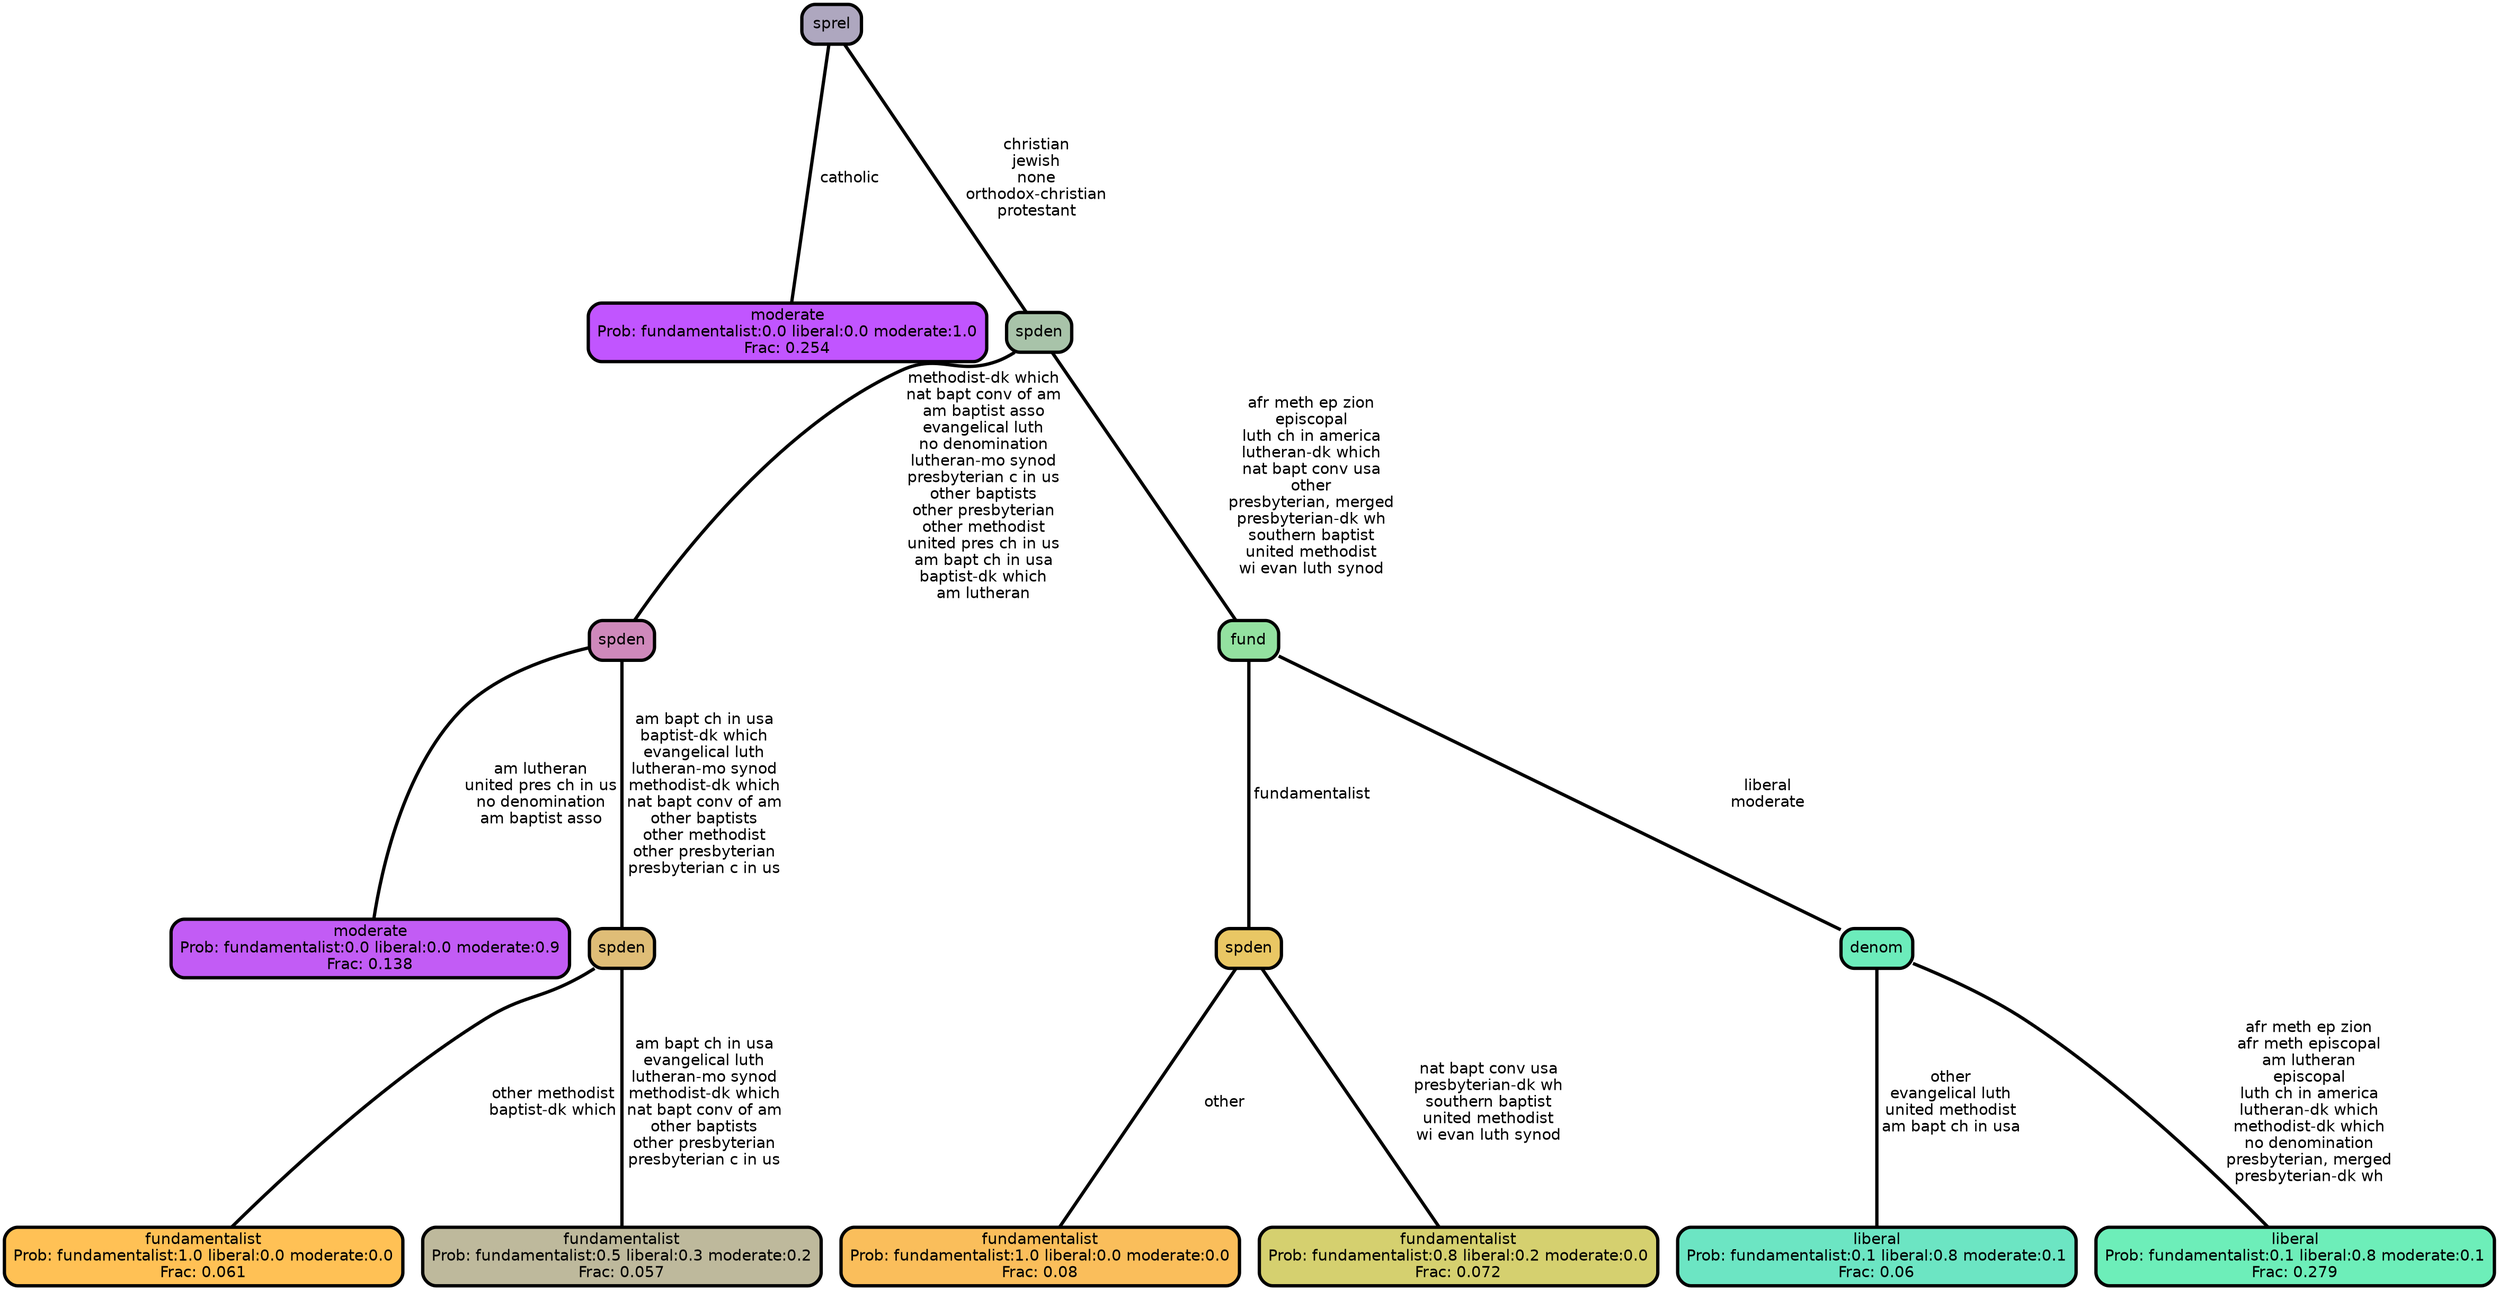 graph Tree {
node [shape=box, style="filled, rounded",color="black",penwidth="3",fontcolor="black",                 fontname=helvetica] ;
graph [ranksep="0 equally", splines=straight,                 bgcolor=transparent, dpi=200] ;
edge [fontname=helvetica, color=black] ;
0 [label="moderate
Prob: fundamentalist:0.0 liberal:0.0 moderate:1.0
Frac: 0.254", fillcolor="#c155ff"] ;
1 [label="sprel", fillcolor="#aea7bf"] ;
2 [label="moderate
Prob: fundamentalist:0.0 liberal:0.0 moderate:0.9
Frac: 0.138", fillcolor="#c25cf5"] ;
3 [label="spden", fillcolor="#cf89bb"] ;
4 [label="fundamentalist
Prob: fundamentalist:1.0 liberal:0.0 moderate:0.0
Frac: 0.061", fillcolor="#ffc155"] ;
5 [label="spden", fillcolor="#dfbd77"] ;
6 [label="fundamentalist
Prob: fundamentalist:0.5 liberal:0.3 moderate:0.2
Frac: 0.057", fillcolor="#beb99c"] ;
7 [label="spden", fillcolor="#a8c3a9"] ;
8 [label="fundamentalist
Prob: fundamentalist:1.0 liberal:0.0 moderate:0.0
Frac: 0.08", fillcolor="#fabe5b"] ;
9 [label="spden", fillcolor="#e9c764"] ;
10 [label="fundamentalist
Prob: fundamentalist:0.8 liberal:0.2 moderate:0.0
Frac: 0.072", fillcolor="#d5d06f"] ;
11 [label="fund", fillcolor="#93e1a0"] ;
12 [label="liberal
Prob: fundamentalist:0.1 liberal:0.8 moderate:0.1
Frac: 0.06", fillcolor="#6ce5c3"] ;
13 [label="denom", fillcolor="#6cecbb"] ;
14 [label="liberal
Prob: fundamentalist:0.1 liberal:0.8 moderate:0.1
Frac: 0.279", fillcolor="#6deeb9"] ;
1 -- 0 [label=" catholic",penwidth=3] ;
1 -- 7 [label=" christian\n jewish\n none\n orthodox-christian\n protestant",penwidth=3] ;
3 -- 2 [label=" am lutheran\n united pres ch in us\n no denomination\n am baptist asso",penwidth=3] ;
3 -- 5 [label=" am bapt ch in usa\n baptist-dk which\n evangelical luth\n lutheran-mo synod\n methodist-dk which\n nat bapt conv of am\n other baptists\n other methodist\n other presbyterian\n presbyterian c in us",penwidth=3] ;
5 -- 4 [label=" other methodist\n baptist-dk which",penwidth=3] ;
5 -- 6 [label=" am bapt ch in usa\n evangelical luth\n lutheran-mo synod\n methodist-dk which\n nat bapt conv of am\n other baptists\n other presbyterian\n presbyterian c in us",penwidth=3] ;
7 -- 3 [label=" methodist-dk which\n nat bapt conv of am\n am baptist asso\n evangelical luth\n no denomination\n lutheran-mo synod\n presbyterian c in us\n other baptists\n other presbyterian\n other methodist\n united pres ch in us\n am bapt ch in usa\n baptist-dk which\n am lutheran",penwidth=3] ;
7 -- 11 [label=" afr meth ep zion\n episcopal\n luth ch in america\n lutheran-dk which\n nat bapt conv usa\n other\n presbyterian, merged\n presbyterian-dk wh\n southern baptist\n united methodist\n wi evan luth synod",penwidth=3] ;
9 -- 8 [label=" other",penwidth=3] ;
9 -- 10 [label=" nat bapt conv usa\n presbyterian-dk wh\n southern baptist\n united methodist\n wi evan luth synod",penwidth=3] ;
11 -- 9 [label=" fundamentalist",penwidth=3] ;
11 -- 13 [label=" liberal\n moderate",penwidth=3] ;
13 -- 12 [label=" other\n evangelical luth\n united methodist\n am bapt ch in usa",penwidth=3] ;
13 -- 14 [label=" afr meth ep zion\n afr meth episcopal\n am lutheran\n episcopal\n luth ch in america\n lutheran-dk which\n methodist-dk which\n no denomination\n presbyterian, merged\n presbyterian-dk wh",penwidth=3] ;
{rank = same;}}